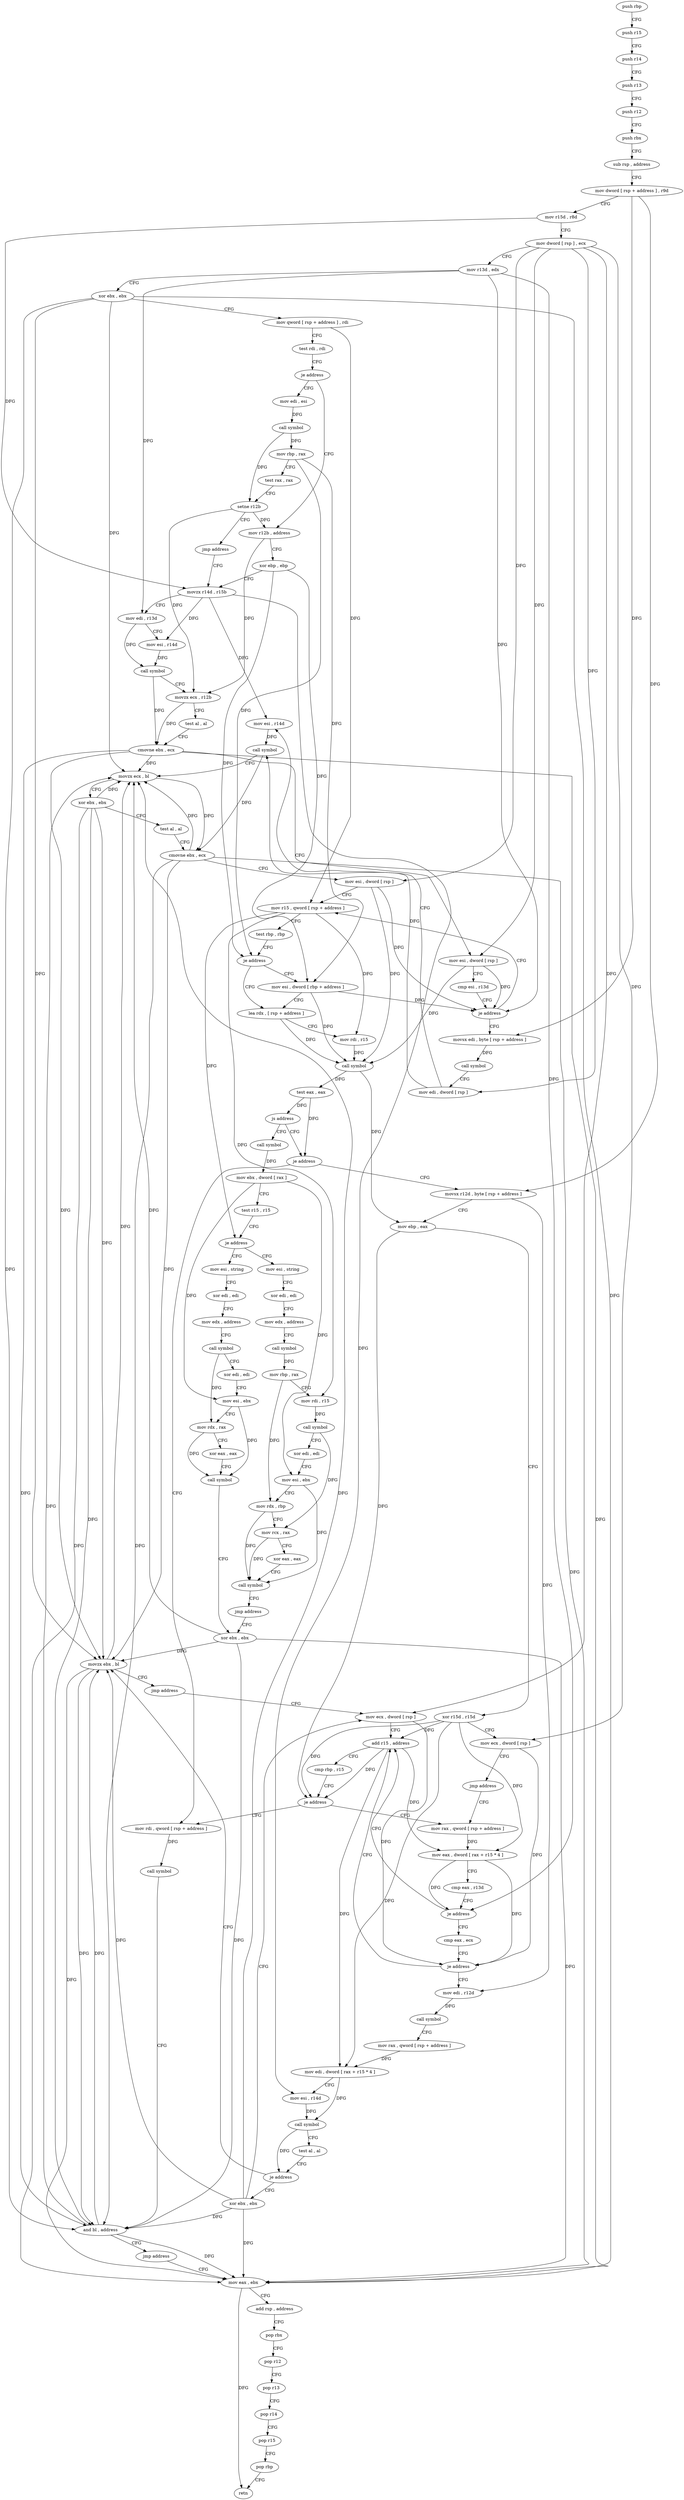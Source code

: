digraph "func" {
"4201280" [label = "push rbp" ]
"4201281" [label = "push r15" ]
"4201283" [label = "push r14" ]
"4201285" [label = "push r13" ]
"4201287" [label = "push r12" ]
"4201289" [label = "push rbx" ]
"4201290" [label = "sub rsp , address" ]
"4201294" [label = "mov dword [ rsp + address ] , r9d" ]
"4201299" [label = "mov r15d , r8d" ]
"4201302" [label = "mov dword [ rsp ] , ecx" ]
"4201305" [label = "mov r13d , edx" ]
"4201308" [label = "xor ebx , ebx" ]
"4201310" [label = "mov qword [ rsp + address ] , rdi" ]
"4201315" [label = "test rdi , rdi" ]
"4201318" [label = "je address" ]
"4201339" [label = "mov r12b , address" ]
"4201320" [label = "mov edi , esi" ]
"4201342" [label = "xor ebp , ebp" ]
"4201344" [label = "movzx r14d , r15b" ]
"4201322" [label = "call symbol" ]
"4201327" [label = "mov rbp , rax" ]
"4201330" [label = "test rax , rax" ]
"4201333" [label = "setne r12b" ]
"4201337" [label = "jmp address" ]
"4201410" [label = "mov r15 , qword [ rsp + address ]" ]
"4201415" [label = "test rbp , rbp" ]
"4201418" [label = "je address" ]
"4201423" [label = "lea rdx , [ rsp + address ]" ]
"4201420" [label = "mov esi , dword [ rbp + address ]" ]
"4201376" [label = "movsx edi , byte [ rsp + address ]" ]
"4201381" [label = "call symbol" ]
"4201386" [label = "mov edi , dword [ rsp ]" ]
"4201389" [label = "mov esi , r14d" ]
"4201392" [label = "call symbol" ]
"4201397" [label = "movzx ecx , bl" ]
"4201400" [label = "xor ebx , ebx" ]
"4201402" [label = "test al , al" ]
"4201404" [label = "cmovne ebx , ecx" ]
"4201407" [label = "mov esi , dword [ rsp ]" ]
"4201348" [label = "mov edi , r13d" ]
"4201351" [label = "mov esi , r14d" ]
"4201354" [label = "call symbol" ]
"4201359" [label = "movzx ecx , r12b" ]
"4201363" [label = "test al , al" ]
"4201365" [label = "cmovne ebx , ecx" ]
"4201368" [label = "mov esi , dword [ rsp ]" ]
"4201371" [label = "cmp esi , r13d" ]
"4201374" [label = "je address" ]
"4201428" [label = "mov rdi , r15" ]
"4201431" [label = "call symbol" ]
"4201436" [label = "test eax , eax" ]
"4201438" [label = "js address" ]
"4201553" [label = "call symbol" ]
"4201440" [label = "je address" ]
"4201558" [label = "mov ebx , dword [ rax ]" ]
"4201560" [label = "test r15 , r15" ]
"4201563" [label = "je address" ]
"4201612" [label = "mov esi , string" ]
"4201565" [label = "mov esi , string" ]
"4201538" [label = "mov rdi , qword [ rsp + address ]" ]
"4201442" [label = "movsx r12d , byte [ rsp + address ]" ]
"4201617" [label = "xor edi , edi" ]
"4201619" [label = "mov edx , address" ]
"4201624" [label = "call symbol" ]
"4201629" [label = "xor edi , edi" ]
"4201631" [label = "mov esi , ebx" ]
"4201633" [label = "mov rdx , rax" ]
"4201636" [label = "xor eax , eax" ]
"4201638" [label = "call symbol" ]
"4201643" [label = "xor ebx , ebx" ]
"4201570" [label = "xor edi , edi" ]
"4201572" [label = "mov edx , address" ]
"4201577" [label = "call symbol" ]
"4201582" [label = "mov rbp , rax" ]
"4201585" [label = "mov rdi , r15" ]
"4201588" [label = "call symbol" ]
"4201593" [label = "xor edi , edi" ]
"4201595" [label = "mov esi , ebx" ]
"4201597" [label = "mov rdx , rbp" ]
"4201600" [label = "mov rcx , rax" ]
"4201603" [label = "xor eax , eax" ]
"4201605" [label = "call symbol" ]
"4201610" [label = "jmp address" ]
"4201543" [label = "call symbol" ]
"4201548" [label = "and bl , address" ]
"4201551" [label = "jmp address" ]
"4201645" [label = "mov eax , ebx" ]
"4201448" [label = "mov ebp , eax" ]
"4201450" [label = "xor r15d , r15d" ]
"4201453" [label = "mov ecx , dword [ rsp ]" ]
"4201456" [label = "jmp address" ]
"4201486" [label = "mov rax , qword [ rsp + address ]" ]
"4201647" [label = "add rsp , address" ]
"4201651" [label = "pop rbx" ]
"4201652" [label = "pop r12" ]
"4201654" [label = "pop r13" ]
"4201656" [label = "pop r14" ]
"4201658" [label = "pop r15" ]
"4201660" [label = "pop rbp" ]
"4201661" [label = "retn" ]
"4201491" [label = "mov eax , dword [ rax + r15 * 4 ]" ]
"4201495" [label = "cmp eax , r13d" ]
"4201498" [label = "je address" ]
"4201477" [label = "add r15 , address" ]
"4201500" [label = "cmp eax , ecx" ]
"4201481" [label = "cmp rbp , r15" ]
"4201484" [label = "je address" ]
"4201502" [label = "je address" ]
"4201504" [label = "mov edi , r12d" ]
"4201507" [label = "call symbol" ]
"4201512" [label = "mov rax , qword [ rsp + address ]" ]
"4201517" [label = "mov edi , dword [ rax + r15 * 4 ]" ]
"4201521" [label = "mov esi , r14d" ]
"4201524" [label = "call symbol" ]
"4201529" [label = "test al , al" ]
"4201531" [label = "je address" ]
"4201472" [label = "xor ebx , ebx" ]
"4201533" [label = "movzx ebx , bl" ]
"4201474" [label = "mov ecx , dword [ rsp ]" ]
"4201536" [label = "jmp address" ]
"4201280" -> "4201281" [ label = "CFG" ]
"4201281" -> "4201283" [ label = "CFG" ]
"4201283" -> "4201285" [ label = "CFG" ]
"4201285" -> "4201287" [ label = "CFG" ]
"4201287" -> "4201289" [ label = "CFG" ]
"4201289" -> "4201290" [ label = "CFG" ]
"4201290" -> "4201294" [ label = "CFG" ]
"4201294" -> "4201299" [ label = "CFG" ]
"4201294" -> "4201376" [ label = "DFG" ]
"4201294" -> "4201442" [ label = "DFG" ]
"4201299" -> "4201302" [ label = "CFG" ]
"4201299" -> "4201344" [ label = "DFG" ]
"4201302" -> "4201305" [ label = "CFG" ]
"4201302" -> "4201368" [ label = "DFG" ]
"4201302" -> "4201386" [ label = "DFG" ]
"4201302" -> "4201407" [ label = "DFG" ]
"4201302" -> "4201453" [ label = "DFG" ]
"4201302" -> "4201474" [ label = "DFG" ]
"4201305" -> "4201308" [ label = "CFG" ]
"4201305" -> "4201348" [ label = "DFG" ]
"4201305" -> "4201374" [ label = "DFG" ]
"4201305" -> "4201498" [ label = "DFG" ]
"4201308" -> "4201310" [ label = "CFG" ]
"4201308" -> "4201397" [ label = "DFG" ]
"4201308" -> "4201548" [ label = "DFG" ]
"4201308" -> "4201645" [ label = "DFG" ]
"4201308" -> "4201533" [ label = "DFG" ]
"4201310" -> "4201315" [ label = "CFG" ]
"4201310" -> "4201410" [ label = "DFG" ]
"4201315" -> "4201318" [ label = "CFG" ]
"4201318" -> "4201339" [ label = "CFG" ]
"4201318" -> "4201320" [ label = "CFG" ]
"4201339" -> "4201342" [ label = "CFG" ]
"4201339" -> "4201359" [ label = "DFG" ]
"4201320" -> "4201322" [ label = "DFG" ]
"4201342" -> "4201344" [ label = "CFG" ]
"4201342" -> "4201418" [ label = "DFG" ]
"4201342" -> "4201420" [ label = "DFG" ]
"4201344" -> "4201348" [ label = "CFG" ]
"4201344" -> "4201351" [ label = "DFG" ]
"4201344" -> "4201389" [ label = "DFG" ]
"4201344" -> "4201521" [ label = "DFG" ]
"4201322" -> "4201327" [ label = "DFG" ]
"4201322" -> "4201333" [ label = "DFG" ]
"4201327" -> "4201330" [ label = "CFG" ]
"4201327" -> "4201418" [ label = "DFG" ]
"4201327" -> "4201420" [ label = "DFG" ]
"4201330" -> "4201333" [ label = "CFG" ]
"4201333" -> "4201337" [ label = "CFG" ]
"4201333" -> "4201339" [ label = "DFG" ]
"4201333" -> "4201359" [ label = "DFG" ]
"4201337" -> "4201344" [ label = "CFG" ]
"4201410" -> "4201415" [ label = "CFG" ]
"4201410" -> "4201428" [ label = "DFG" ]
"4201410" -> "4201563" [ label = "DFG" ]
"4201410" -> "4201585" [ label = "DFG" ]
"4201415" -> "4201418" [ label = "CFG" ]
"4201418" -> "4201423" [ label = "CFG" ]
"4201418" -> "4201420" [ label = "CFG" ]
"4201423" -> "4201428" [ label = "CFG" ]
"4201423" -> "4201431" [ label = "DFG" ]
"4201420" -> "4201423" [ label = "CFG" ]
"4201420" -> "4201374" [ label = "DFG" ]
"4201420" -> "4201431" [ label = "DFG" ]
"4201376" -> "4201381" [ label = "DFG" ]
"4201381" -> "4201386" [ label = "CFG" ]
"4201386" -> "4201389" [ label = "CFG" ]
"4201386" -> "4201392" [ label = "DFG" ]
"4201389" -> "4201392" [ label = "DFG" ]
"4201392" -> "4201397" [ label = "CFG" ]
"4201392" -> "4201404" [ label = "DFG" ]
"4201397" -> "4201400" [ label = "CFG" ]
"4201397" -> "4201404" [ label = "DFG" ]
"4201400" -> "4201402" [ label = "CFG" ]
"4201400" -> "4201397" [ label = "DFG" ]
"4201400" -> "4201548" [ label = "DFG" ]
"4201400" -> "4201645" [ label = "DFG" ]
"4201400" -> "4201533" [ label = "DFG" ]
"4201402" -> "4201404" [ label = "CFG" ]
"4201404" -> "4201407" [ label = "CFG" ]
"4201404" -> "4201397" [ label = "DFG" ]
"4201404" -> "4201548" [ label = "DFG" ]
"4201404" -> "4201645" [ label = "DFG" ]
"4201404" -> "4201533" [ label = "DFG" ]
"4201407" -> "4201410" [ label = "CFG" ]
"4201407" -> "4201374" [ label = "DFG" ]
"4201407" -> "4201431" [ label = "DFG" ]
"4201348" -> "4201351" [ label = "CFG" ]
"4201348" -> "4201354" [ label = "DFG" ]
"4201351" -> "4201354" [ label = "DFG" ]
"4201354" -> "4201359" [ label = "CFG" ]
"4201354" -> "4201365" [ label = "DFG" ]
"4201359" -> "4201363" [ label = "CFG" ]
"4201359" -> "4201365" [ label = "DFG" ]
"4201363" -> "4201365" [ label = "CFG" ]
"4201365" -> "4201368" [ label = "CFG" ]
"4201365" -> "4201397" [ label = "DFG" ]
"4201365" -> "4201548" [ label = "DFG" ]
"4201365" -> "4201645" [ label = "DFG" ]
"4201365" -> "4201533" [ label = "DFG" ]
"4201368" -> "4201371" [ label = "CFG" ]
"4201368" -> "4201374" [ label = "DFG" ]
"4201368" -> "4201431" [ label = "DFG" ]
"4201371" -> "4201374" [ label = "CFG" ]
"4201374" -> "4201410" [ label = "CFG" ]
"4201374" -> "4201376" [ label = "CFG" ]
"4201428" -> "4201431" [ label = "DFG" ]
"4201431" -> "4201436" [ label = "DFG" ]
"4201431" -> "4201448" [ label = "DFG" ]
"4201436" -> "4201438" [ label = "DFG" ]
"4201436" -> "4201440" [ label = "DFG" ]
"4201438" -> "4201553" [ label = "CFG" ]
"4201438" -> "4201440" [ label = "CFG" ]
"4201553" -> "4201558" [ label = "DFG" ]
"4201440" -> "4201538" [ label = "CFG" ]
"4201440" -> "4201442" [ label = "CFG" ]
"4201558" -> "4201560" [ label = "CFG" ]
"4201558" -> "4201631" [ label = "DFG" ]
"4201558" -> "4201595" [ label = "DFG" ]
"4201560" -> "4201563" [ label = "CFG" ]
"4201563" -> "4201612" [ label = "CFG" ]
"4201563" -> "4201565" [ label = "CFG" ]
"4201612" -> "4201617" [ label = "CFG" ]
"4201565" -> "4201570" [ label = "CFG" ]
"4201538" -> "4201543" [ label = "DFG" ]
"4201442" -> "4201448" [ label = "CFG" ]
"4201442" -> "4201504" [ label = "DFG" ]
"4201617" -> "4201619" [ label = "CFG" ]
"4201619" -> "4201624" [ label = "CFG" ]
"4201624" -> "4201629" [ label = "CFG" ]
"4201624" -> "4201633" [ label = "DFG" ]
"4201629" -> "4201631" [ label = "CFG" ]
"4201631" -> "4201633" [ label = "CFG" ]
"4201631" -> "4201638" [ label = "DFG" ]
"4201633" -> "4201636" [ label = "CFG" ]
"4201633" -> "4201638" [ label = "DFG" ]
"4201636" -> "4201638" [ label = "CFG" ]
"4201638" -> "4201643" [ label = "CFG" ]
"4201643" -> "4201645" [ label = "DFG" ]
"4201643" -> "4201397" [ label = "DFG" ]
"4201643" -> "4201548" [ label = "DFG" ]
"4201643" -> "4201533" [ label = "DFG" ]
"4201570" -> "4201572" [ label = "CFG" ]
"4201572" -> "4201577" [ label = "CFG" ]
"4201577" -> "4201582" [ label = "DFG" ]
"4201582" -> "4201585" [ label = "CFG" ]
"4201582" -> "4201597" [ label = "DFG" ]
"4201585" -> "4201588" [ label = "DFG" ]
"4201588" -> "4201593" [ label = "CFG" ]
"4201588" -> "4201600" [ label = "DFG" ]
"4201593" -> "4201595" [ label = "CFG" ]
"4201595" -> "4201597" [ label = "CFG" ]
"4201595" -> "4201605" [ label = "DFG" ]
"4201597" -> "4201600" [ label = "CFG" ]
"4201597" -> "4201605" [ label = "DFG" ]
"4201600" -> "4201603" [ label = "CFG" ]
"4201600" -> "4201605" [ label = "DFG" ]
"4201603" -> "4201605" [ label = "CFG" ]
"4201605" -> "4201610" [ label = "CFG" ]
"4201610" -> "4201643" [ label = "CFG" ]
"4201543" -> "4201548" [ label = "CFG" ]
"4201548" -> "4201551" [ label = "CFG" ]
"4201548" -> "4201397" [ label = "DFG" ]
"4201548" -> "4201645" [ label = "DFG" ]
"4201548" -> "4201533" [ label = "DFG" ]
"4201551" -> "4201645" [ label = "CFG" ]
"4201645" -> "4201647" [ label = "CFG" ]
"4201645" -> "4201661" [ label = "DFG" ]
"4201448" -> "4201450" [ label = "CFG" ]
"4201448" -> "4201484" [ label = "DFG" ]
"4201450" -> "4201453" [ label = "CFG" ]
"4201450" -> "4201491" [ label = "DFG" ]
"4201450" -> "4201477" [ label = "DFG" ]
"4201450" -> "4201484" [ label = "DFG" ]
"4201450" -> "4201517" [ label = "DFG" ]
"4201453" -> "4201456" [ label = "CFG" ]
"4201453" -> "4201502" [ label = "DFG" ]
"4201456" -> "4201486" [ label = "CFG" ]
"4201486" -> "4201491" [ label = "DFG" ]
"4201647" -> "4201651" [ label = "CFG" ]
"4201651" -> "4201652" [ label = "CFG" ]
"4201652" -> "4201654" [ label = "CFG" ]
"4201654" -> "4201656" [ label = "CFG" ]
"4201656" -> "4201658" [ label = "CFG" ]
"4201658" -> "4201660" [ label = "CFG" ]
"4201660" -> "4201661" [ label = "CFG" ]
"4201491" -> "4201495" [ label = "CFG" ]
"4201491" -> "4201498" [ label = "DFG" ]
"4201491" -> "4201502" [ label = "DFG" ]
"4201495" -> "4201498" [ label = "CFG" ]
"4201498" -> "4201477" [ label = "CFG" ]
"4201498" -> "4201500" [ label = "CFG" ]
"4201477" -> "4201481" [ label = "CFG" ]
"4201477" -> "4201491" [ label = "DFG" ]
"4201477" -> "4201484" [ label = "DFG" ]
"4201477" -> "4201517" [ label = "DFG" ]
"4201500" -> "4201502" [ label = "CFG" ]
"4201481" -> "4201484" [ label = "CFG" ]
"4201484" -> "4201538" [ label = "CFG" ]
"4201484" -> "4201486" [ label = "CFG" ]
"4201502" -> "4201477" [ label = "CFG" ]
"4201502" -> "4201504" [ label = "CFG" ]
"4201504" -> "4201507" [ label = "DFG" ]
"4201507" -> "4201512" [ label = "CFG" ]
"4201512" -> "4201517" [ label = "DFG" ]
"4201517" -> "4201521" [ label = "CFG" ]
"4201517" -> "4201524" [ label = "DFG" ]
"4201521" -> "4201524" [ label = "DFG" ]
"4201524" -> "4201529" [ label = "CFG" ]
"4201524" -> "4201531" [ label = "DFG" ]
"4201529" -> "4201531" [ label = "CFG" ]
"4201531" -> "4201472" [ label = "CFG" ]
"4201531" -> "4201533" [ label = "CFG" ]
"4201472" -> "4201474" [ label = "CFG" ]
"4201472" -> "4201397" [ label = "DFG" ]
"4201472" -> "4201548" [ label = "DFG" ]
"4201472" -> "4201645" [ label = "DFG" ]
"4201472" -> "4201533" [ label = "DFG" ]
"4201533" -> "4201536" [ label = "CFG" ]
"4201533" -> "4201397" [ label = "DFG" ]
"4201533" -> "4201548" [ label = "DFG" ]
"4201533" -> "4201645" [ label = "DFG" ]
"4201474" -> "4201477" [ label = "CFG" ]
"4201474" -> "4201502" [ label = "DFG" ]
"4201536" -> "4201474" [ label = "CFG" ]
}
